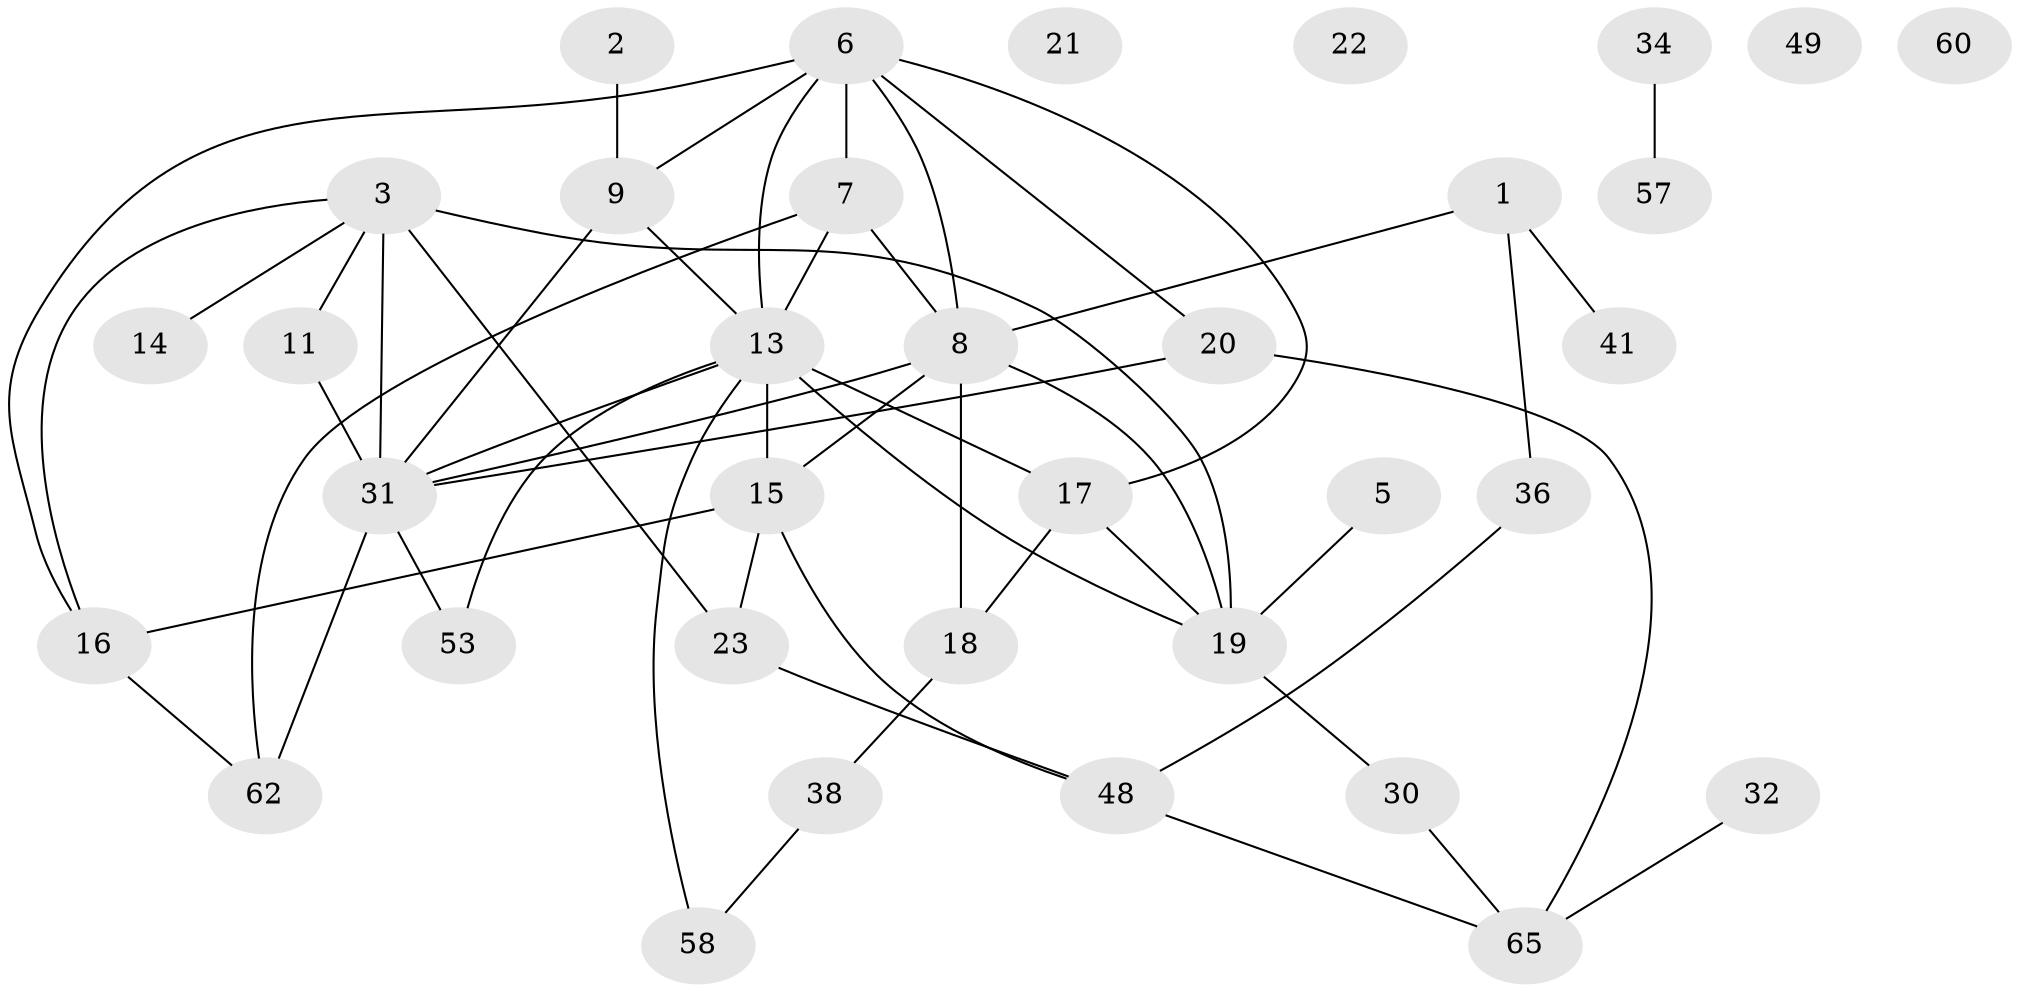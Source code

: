 // original degree distribution, {3: 0.18571428571428572, 1: 0.15714285714285714, 2: 0.2714285714285714, 4: 0.22857142857142856, 0: 0.05714285714285714, 5: 0.07142857142857142, 7: 0.014285714285714285, 6: 0.014285714285714285}
// Generated by graph-tools (version 1.1) at 2025/13/03/09/25 04:13:10]
// undirected, 35 vertices, 53 edges
graph export_dot {
graph [start="1"]
  node [color=gray90,style=filled];
  1;
  2;
  3 [super="+4+50"];
  5;
  6 [super="+25+63"];
  7 [super="+40"];
  8 [super="+56+54+10"];
  9 [super="+29"];
  11 [super="+12"];
  13 [super="+44"];
  14;
  15 [super="+35"];
  16 [super="+28"];
  17 [super="+27+26"];
  18 [super="+24"];
  19 [super="+47"];
  20;
  21;
  22;
  23;
  30;
  31 [super="+37+33"];
  32;
  34;
  36 [super="+55"];
  38;
  41;
  48 [super="+51"];
  49;
  53;
  57;
  58;
  60;
  62;
  65 [super="+67"];
  1 -- 36;
  1 -- 41;
  1 -- 8;
  2 -- 9;
  3 -- 19;
  3 -- 11;
  3 -- 23;
  3 -- 14;
  3 -- 16;
  3 -- 31;
  5 -- 19;
  6 -- 20;
  6 -- 16;
  6 -- 13;
  6 -- 9;
  6 -- 8;
  6 -- 7;
  6 -- 17;
  7 -- 8;
  7 -- 13 [weight=3];
  7 -- 62;
  8 -- 15;
  8 -- 18 [weight=2];
  8 -- 19;
  8 -- 31;
  9 -- 13 [weight=2];
  9 -- 31;
  11 -- 31;
  13 -- 15;
  13 -- 17;
  13 -- 19;
  13 -- 53;
  13 -- 58;
  13 -- 31 [weight=3];
  15 -- 23;
  15 -- 48;
  15 -- 16;
  16 -- 62;
  17 -- 18;
  17 -- 19;
  18 -- 38;
  19 -- 30;
  20 -- 65;
  20 -- 31;
  23 -- 48;
  30 -- 65;
  31 -- 62;
  31 -- 53;
  32 -- 65;
  34 -- 57;
  36 -- 48;
  38 -- 58;
  48 -- 65;
}
